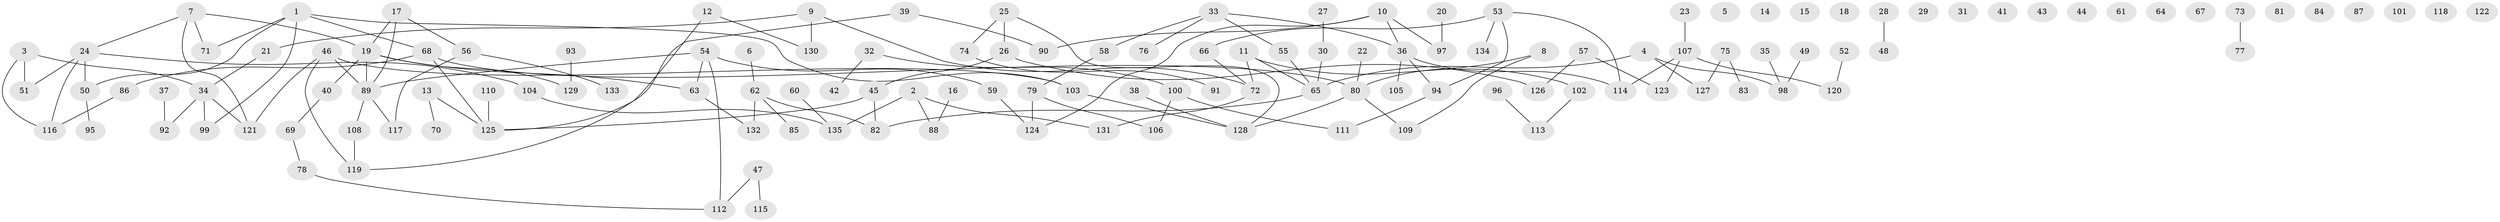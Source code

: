 // Generated by graph-tools (version 1.1) at 2025/25/03/09/25 03:25:13]
// undirected, 135 vertices, 140 edges
graph export_dot {
graph [start="1"]
  node [color=gray90,style=filled];
  1;
  2;
  3;
  4;
  5;
  6;
  7;
  8;
  9;
  10;
  11;
  12;
  13;
  14;
  15;
  16;
  17;
  18;
  19;
  20;
  21;
  22;
  23;
  24;
  25;
  26;
  27;
  28;
  29;
  30;
  31;
  32;
  33;
  34;
  35;
  36;
  37;
  38;
  39;
  40;
  41;
  42;
  43;
  44;
  45;
  46;
  47;
  48;
  49;
  50;
  51;
  52;
  53;
  54;
  55;
  56;
  57;
  58;
  59;
  60;
  61;
  62;
  63;
  64;
  65;
  66;
  67;
  68;
  69;
  70;
  71;
  72;
  73;
  74;
  75;
  76;
  77;
  78;
  79;
  80;
  81;
  82;
  83;
  84;
  85;
  86;
  87;
  88;
  89;
  90;
  91;
  92;
  93;
  94;
  95;
  96;
  97;
  98;
  99;
  100;
  101;
  102;
  103;
  104;
  105;
  106;
  107;
  108;
  109;
  110;
  111;
  112;
  113;
  114;
  115;
  116;
  117;
  118;
  119;
  120;
  121;
  122;
  123;
  124;
  125;
  126;
  127;
  128;
  129;
  130;
  131;
  132;
  133;
  134;
  135;
  1 -- 50;
  1 -- 68;
  1 -- 71;
  1 -- 99;
  1 -- 103;
  2 -- 88;
  2 -- 131;
  2 -- 135;
  3 -- 34;
  3 -- 51;
  3 -- 116;
  4 -- 65;
  4 -- 98;
  4 -- 127;
  6 -- 62;
  7 -- 19;
  7 -- 24;
  7 -- 71;
  7 -- 121;
  8 -- 80;
  8 -- 109;
  9 -- 21;
  9 -- 72;
  9 -- 130;
  10 -- 36;
  10 -- 90;
  10 -- 97;
  10 -- 124;
  11 -- 65;
  11 -- 72;
  11 -- 102;
  12 -- 119;
  12 -- 130;
  13 -- 70;
  13 -- 125;
  16 -- 88;
  17 -- 19;
  17 -- 56;
  17 -- 89;
  19 -- 40;
  19 -- 63;
  19 -- 89;
  19 -- 129;
  20 -- 97;
  21 -- 34;
  22 -- 80;
  23 -- 107;
  24 -- 50;
  24 -- 51;
  24 -- 104;
  24 -- 116;
  25 -- 26;
  25 -- 74;
  25 -- 128;
  26 -- 45;
  26 -- 126;
  27 -- 30;
  28 -- 48;
  30 -- 65;
  32 -- 42;
  32 -- 100;
  33 -- 36;
  33 -- 55;
  33 -- 58;
  33 -- 76;
  34 -- 92;
  34 -- 99;
  34 -- 121;
  35 -- 98;
  36 -- 94;
  36 -- 105;
  36 -- 114;
  37 -- 92;
  38 -- 128;
  39 -- 90;
  39 -- 125;
  40 -- 69;
  45 -- 82;
  45 -- 125;
  46 -- 89;
  46 -- 103;
  46 -- 119;
  46 -- 121;
  47 -- 112;
  47 -- 115;
  49 -- 98;
  50 -- 95;
  52 -- 120;
  53 -- 66;
  53 -- 94;
  53 -- 114;
  53 -- 134;
  54 -- 59;
  54 -- 63;
  54 -- 89;
  54 -- 112;
  55 -- 65;
  56 -- 117;
  56 -- 133;
  57 -- 123;
  57 -- 126;
  58 -- 79;
  59 -- 124;
  60 -- 135;
  62 -- 82;
  62 -- 85;
  62 -- 132;
  63 -- 132;
  65 -- 82;
  66 -- 72;
  68 -- 80;
  68 -- 86;
  68 -- 125;
  69 -- 78;
  72 -- 131;
  73 -- 77;
  74 -- 91;
  75 -- 83;
  75 -- 127;
  78 -- 112;
  79 -- 106;
  79 -- 124;
  80 -- 109;
  80 -- 128;
  86 -- 116;
  89 -- 108;
  89 -- 117;
  93 -- 129;
  94 -- 111;
  96 -- 113;
  100 -- 106;
  100 -- 111;
  102 -- 113;
  103 -- 128;
  104 -- 135;
  107 -- 114;
  107 -- 120;
  107 -- 123;
  108 -- 119;
  110 -- 125;
}

